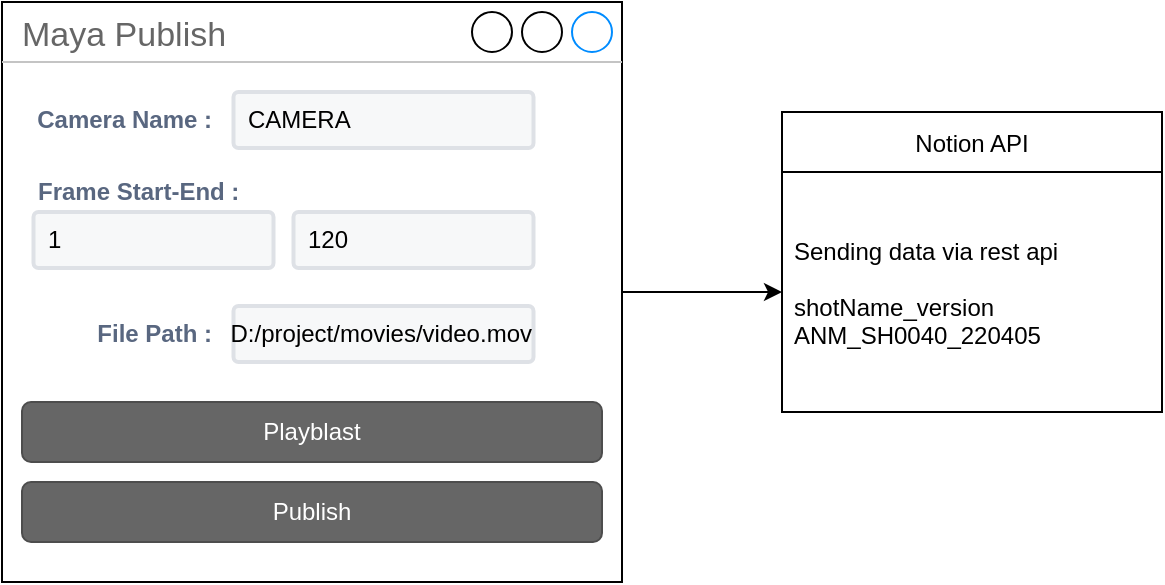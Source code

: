 <mxfile version="17.2.4" type="github">
  <diagram id="of_RLlrB_2hz9FLdzTqF" name="Page-1">
    <mxGraphModel dx="1020" dy="752" grid="1" gridSize="10" guides="1" tooltips="1" connect="1" arrows="1" fold="1" page="1" pageScale="1" pageWidth="827" pageHeight="1169" math="0" shadow="0">
      <root>
        <mxCell id="0" />
        <mxCell id="1" parent="0" />
        <mxCell id="yVefREUepP1LYkfDxUbQ-57" value="" style="edgeStyle=orthogonalEdgeStyle;rounded=0;orthogonalLoop=1;jettySize=auto;html=1;fontSize=12;" edge="1" parent="1" source="yVefREUepP1LYkfDxUbQ-3" target="yVefREUepP1LYkfDxUbQ-52">
          <mxGeometry relative="1" as="geometry" />
        </mxCell>
        <mxCell id="yVefREUepP1LYkfDxUbQ-3" value="Maya Publish" style="strokeWidth=1;shadow=0;dashed=0;align=center;html=1;shape=mxgraph.mockup.containers.window;align=left;verticalAlign=top;spacingLeft=8;strokeColor2=#008cff;strokeColor3=#c4c4c4;fontColor=#666666;mainText=;fontSize=17;labelBackgroundColor=none;" vertex="1" parent="1">
          <mxGeometry x="20" y="25" width="310" height="290" as="geometry" />
        </mxCell>
        <mxCell id="yVefREUepP1LYkfDxUbQ-14" value="&lt;font style=&quot;font-size: 12px&quot;&gt;Playblast&lt;/font&gt;" style="rounded=1;html=1;shadow=0;dashed=0;whiteSpace=wrap;fontSize=10;fillColor=#666666;align=center;strokeColor=#4D4D4D;fontColor=#ffffff;" vertex="1" parent="1">
          <mxGeometry x="30" y="225" width="290" height="30" as="geometry" />
        </mxCell>
        <mxCell id="yVefREUepP1LYkfDxUbQ-40" value="" style="group" vertex="1" connectable="0" parent="1">
          <mxGeometry x="35.75" y="70" width="278.5" height="28" as="geometry" />
        </mxCell>
        <mxCell id="yVefREUepP1LYkfDxUbQ-23" value="&lt;font style=&quot;font-size: 12px&quot;&gt;Camera Name :&lt;/font&gt;" style="fillColor=none;strokeColor=none;html=1;fontSize=11;fontStyle=0;align=right;fontColor=#596780;fontStyle=1;fontSize=11" vertex="1" parent="yVefREUepP1LYkfDxUbQ-40">
          <mxGeometry y="4" width="90" height="20" as="geometry" />
        </mxCell>
        <mxCell id="yVefREUepP1LYkfDxUbQ-24" value="CAMERA" style="rounded=1;arcSize=9;fillColor=#F7F8F9;align=left;spacingLeft=5;strokeColor=#DEE1E6;html=1;strokeWidth=2;fontSize=12" vertex="1" parent="yVefREUepP1LYkfDxUbQ-40">
          <mxGeometry x="100" width="150" height="28" as="geometry" />
        </mxCell>
        <mxCell id="yVefREUepP1LYkfDxUbQ-33" value="" style="shape=image;html=1;verticalAlign=top;verticalLabelPosition=bottom;labelBackgroundColor=#ffffff;imageAspect=0;aspect=fixed;image=https://cdn4.iconfinder.com/data/icons/essential-app-2/16/back-left-arrow-botton-128.png;fontSize=12;" vertex="1" parent="yVefREUepP1LYkfDxUbQ-40">
          <mxGeometry x="260" y="4.75" width="18.5" height="18.5" as="geometry" />
        </mxCell>
        <mxCell id="yVefREUepP1LYkfDxUbQ-41" value="" style="group" vertex="1" connectable="0" parent="1">
          <mxGeometry x="35.75" y="110" width="278.5" height="48" as="geometry" />
        </mxCell>
        <mxCell id="yVefREUepP1LYkfDxUbQ-36" value="&lt;font style=&quot;font-size: 12px&quot;&gt;Frame Start-End :&lt;/font&gt;" style="fillColor=none;strokeColor=none;html=1;fontSize=11;fontStyle=0;align=left;fontColor=#596780;fontStyle=1;fontSize=11" vertex="1" parent="yVefREUepP1LYkfDxUbQ-41">
          <mxGeometry width="90" height="20" as="geometry" />
        </mxCell>
        <mxCell id="yVefREUepP1LYkfDxUbQ-37" value="120" style="rounded=1;arcSize=9;fillColor=#F7F8F9;align=left;spacingLeft=5;strokeColor=#DEE1E6;html=1;strokeWidth=2;fontSize=12" vertex="1" parent="yVefREUepP1LYkfDxUbQ-41">
          <mxGeometry x="130" y="20" width="120" height="28" as="geometry" />
        </mxCell>
        <mxCell id="yVefREUepP1LYkfDxUbQ-38" value="" style="shape=image;html=1;verticalAlign=top;verticalLabelPosition=bottom;labelBackgroundColor=#ffffff;imageAspect=0;aspect=fixed;image=https://cdn4.iconfinder.com/data/icons/essential-app-2/16/back-left-arrow-botton-128.png;fontSize=12;" vertex="1" parent="yVefREUepP1LYkfDxUbQ-41">
          <mxGeometry x="260" y="24.75" width="18.5" height="18.5" as="geometry" />
        </mxCell>
        <mxCell id="yVefREUepP1LYkfDxUbQ-39" value="1" style="rounded=1;arcSize=9;fillColor=#F7F8F9;align=left;spacingLeft=5;strokeColor=#DEE1E6;html=1;strokeWidth=2;fontSize=12" vertex="1" parent="yVefREUepP1LYkfDxUbQ-41">
          <mxGeometry y="20" width="120" height="28" as="geometry" />
        </mxCell>
        <mxCell id="yVefREUepP1LYkfDxUbQ-43" value="&lt;font style=&quot;font-size: 12px&quot;&gt;Publish&lt;/font&gt;" style="rounded=1;html=1;shadow=0;dashed=0;whiteSpace=wrap;fontSize=10;fillColor=#666666;align=center;strokeColor=#4D4D4D;fontColor=#ffffff;" vertex="1" parent="1">
          <mxGeometry x="30" y="265" width="290" height="30" as="geometry" />
        </mxCell>
        <mxCell id="yVefREUepP1LYkfDxUbQ-44" value="" style="group" vertex="1" connectable="0" parent="1">
          <mxGeometry x="35.75" y="177" width="278.5" height="28" as="geometry" />
        </mxCell>
        <mxCell id="yVefREUepP1LYkfDxUbQ-45" value="&lt;font style=&quot;font-size: 12px&quot;&gt;File Path :&lt;/font&gt;" style="fillColor=none;strokeColor=none;html=1;fontSize=11;fontStyle=0;align=right;fontColor=#596780;fontStyle=1;fontSize=11" vertex="1" parent="yVefREUepP1LYkfDxUbQ-44">
          <mxGeometry y="4" width="90" height="20" as="geometry" />
        </mxCell>
        <mxCell id="yVefREUepP1LYkfDxUbQ-46" value="D:/project/movies/video.mov" style="rounded=1;arcSize=9;fillColor=#F7F8F9;align=right;spacingLeft=5;strokeColor=#DEE1E6;html=1;strokeWidth=2;fontSize=12" vertex="1" parent="yVefREUepP1LYkfDxUbQ-44">
          <mxGeometry x="100" width="150" height="28" as="geometry" />
        </mxCell>
        <mxCell id="yVefREUepP1LYkfDxUbQ-47" value="" style="shape=image;html=1;verticalAlign=top;verticalLabelPosition=bottom;labelBackgroundColor=#ffffff;imageAspect=0;aspect=fixed;image=https://cdn4.iconfinder.com/data/icons/essential-app-2/16/back-left-arrow-botton-128.png;fontSize=12;" vertex="1" parent="yVefREUepP1LYkfDxUbQ-44">
          <mxGeometry x="260" y="4.75" width="18.5" height="18.5" as="geometry" />
        </mxCell>
        <mxCell id="yVefREUepP1LYkfDxUbQ-49" value="Notion API" style="swimlane;fontStyle=0;childLayout=stackLayout;horizontal=1;startSize=30;horizontalStack=0;resizeParent=1;resizeParentMax=0;resizeLast=0;collapsible=1;marginBottom=0;fontSize=12;" vertex="1" parent="1">
          <mxGeometry x="410" y="80" width="190" height="150" as="geometry">
            <mxRectangle x="530" y="340" width="50" height="30" as="alternateBounds" />
          </mxGeometry>
        </mxCell>
        <mxCell id="yVefREUepP1LYkfDxUbQ-52" value="Sending data via rest api&#xa;&#xa;shotName_version&#xa;ANM_SH0040_220405" style="text;strokeColor=none;fillColor=none;align=left;verticalAlign=middle;spacingLeft=4;spacingRight=4;overflow=hidden;points=[[0,0.5],[1,0.5]];portConstraint=eastwest;rotatable=0;fontSize=12;" vertex="1" parent="yVefREUepP1LYkfDxUbQ-49">
          <mxGeometry y="30" width="190" height="120" as="geometry" />
        </mxCell>
      </root>
    </mxGraphModel>
  </diagram>
</mxfile>
